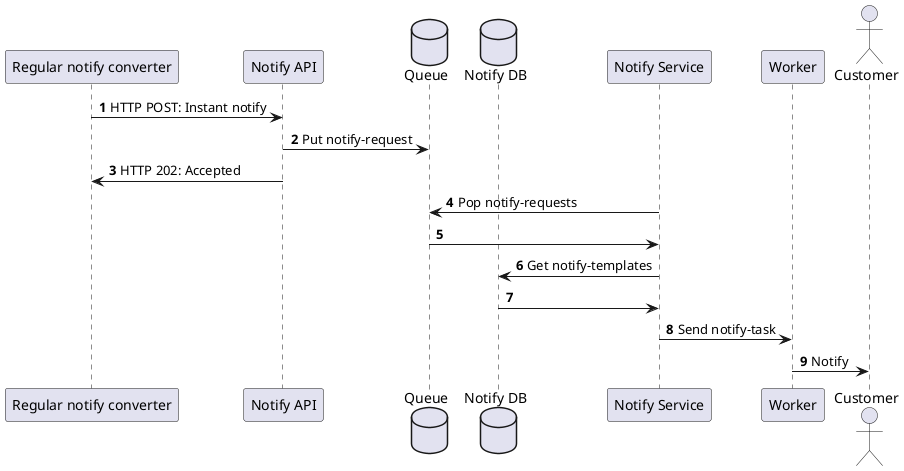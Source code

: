 @startuml sequence
autonumber

participant external as "Regular notify converter"
participant api as "Notify API"
database query as "Queue"
database db as "Notify DB"
participant service as "Notify Service"
participant worker as "Worker"

actor customer as "Customer"

external -> api: HTTP POST: Instant notify
api -> query: Put notify-request
api -> external: HTTP 202: Accepted

service -> query: Pop notify-requests
query -> service

service -> db: Get notify-templates
db -> service

service -> worker: Send notify-task
worker -> customer: Notify

@enduml